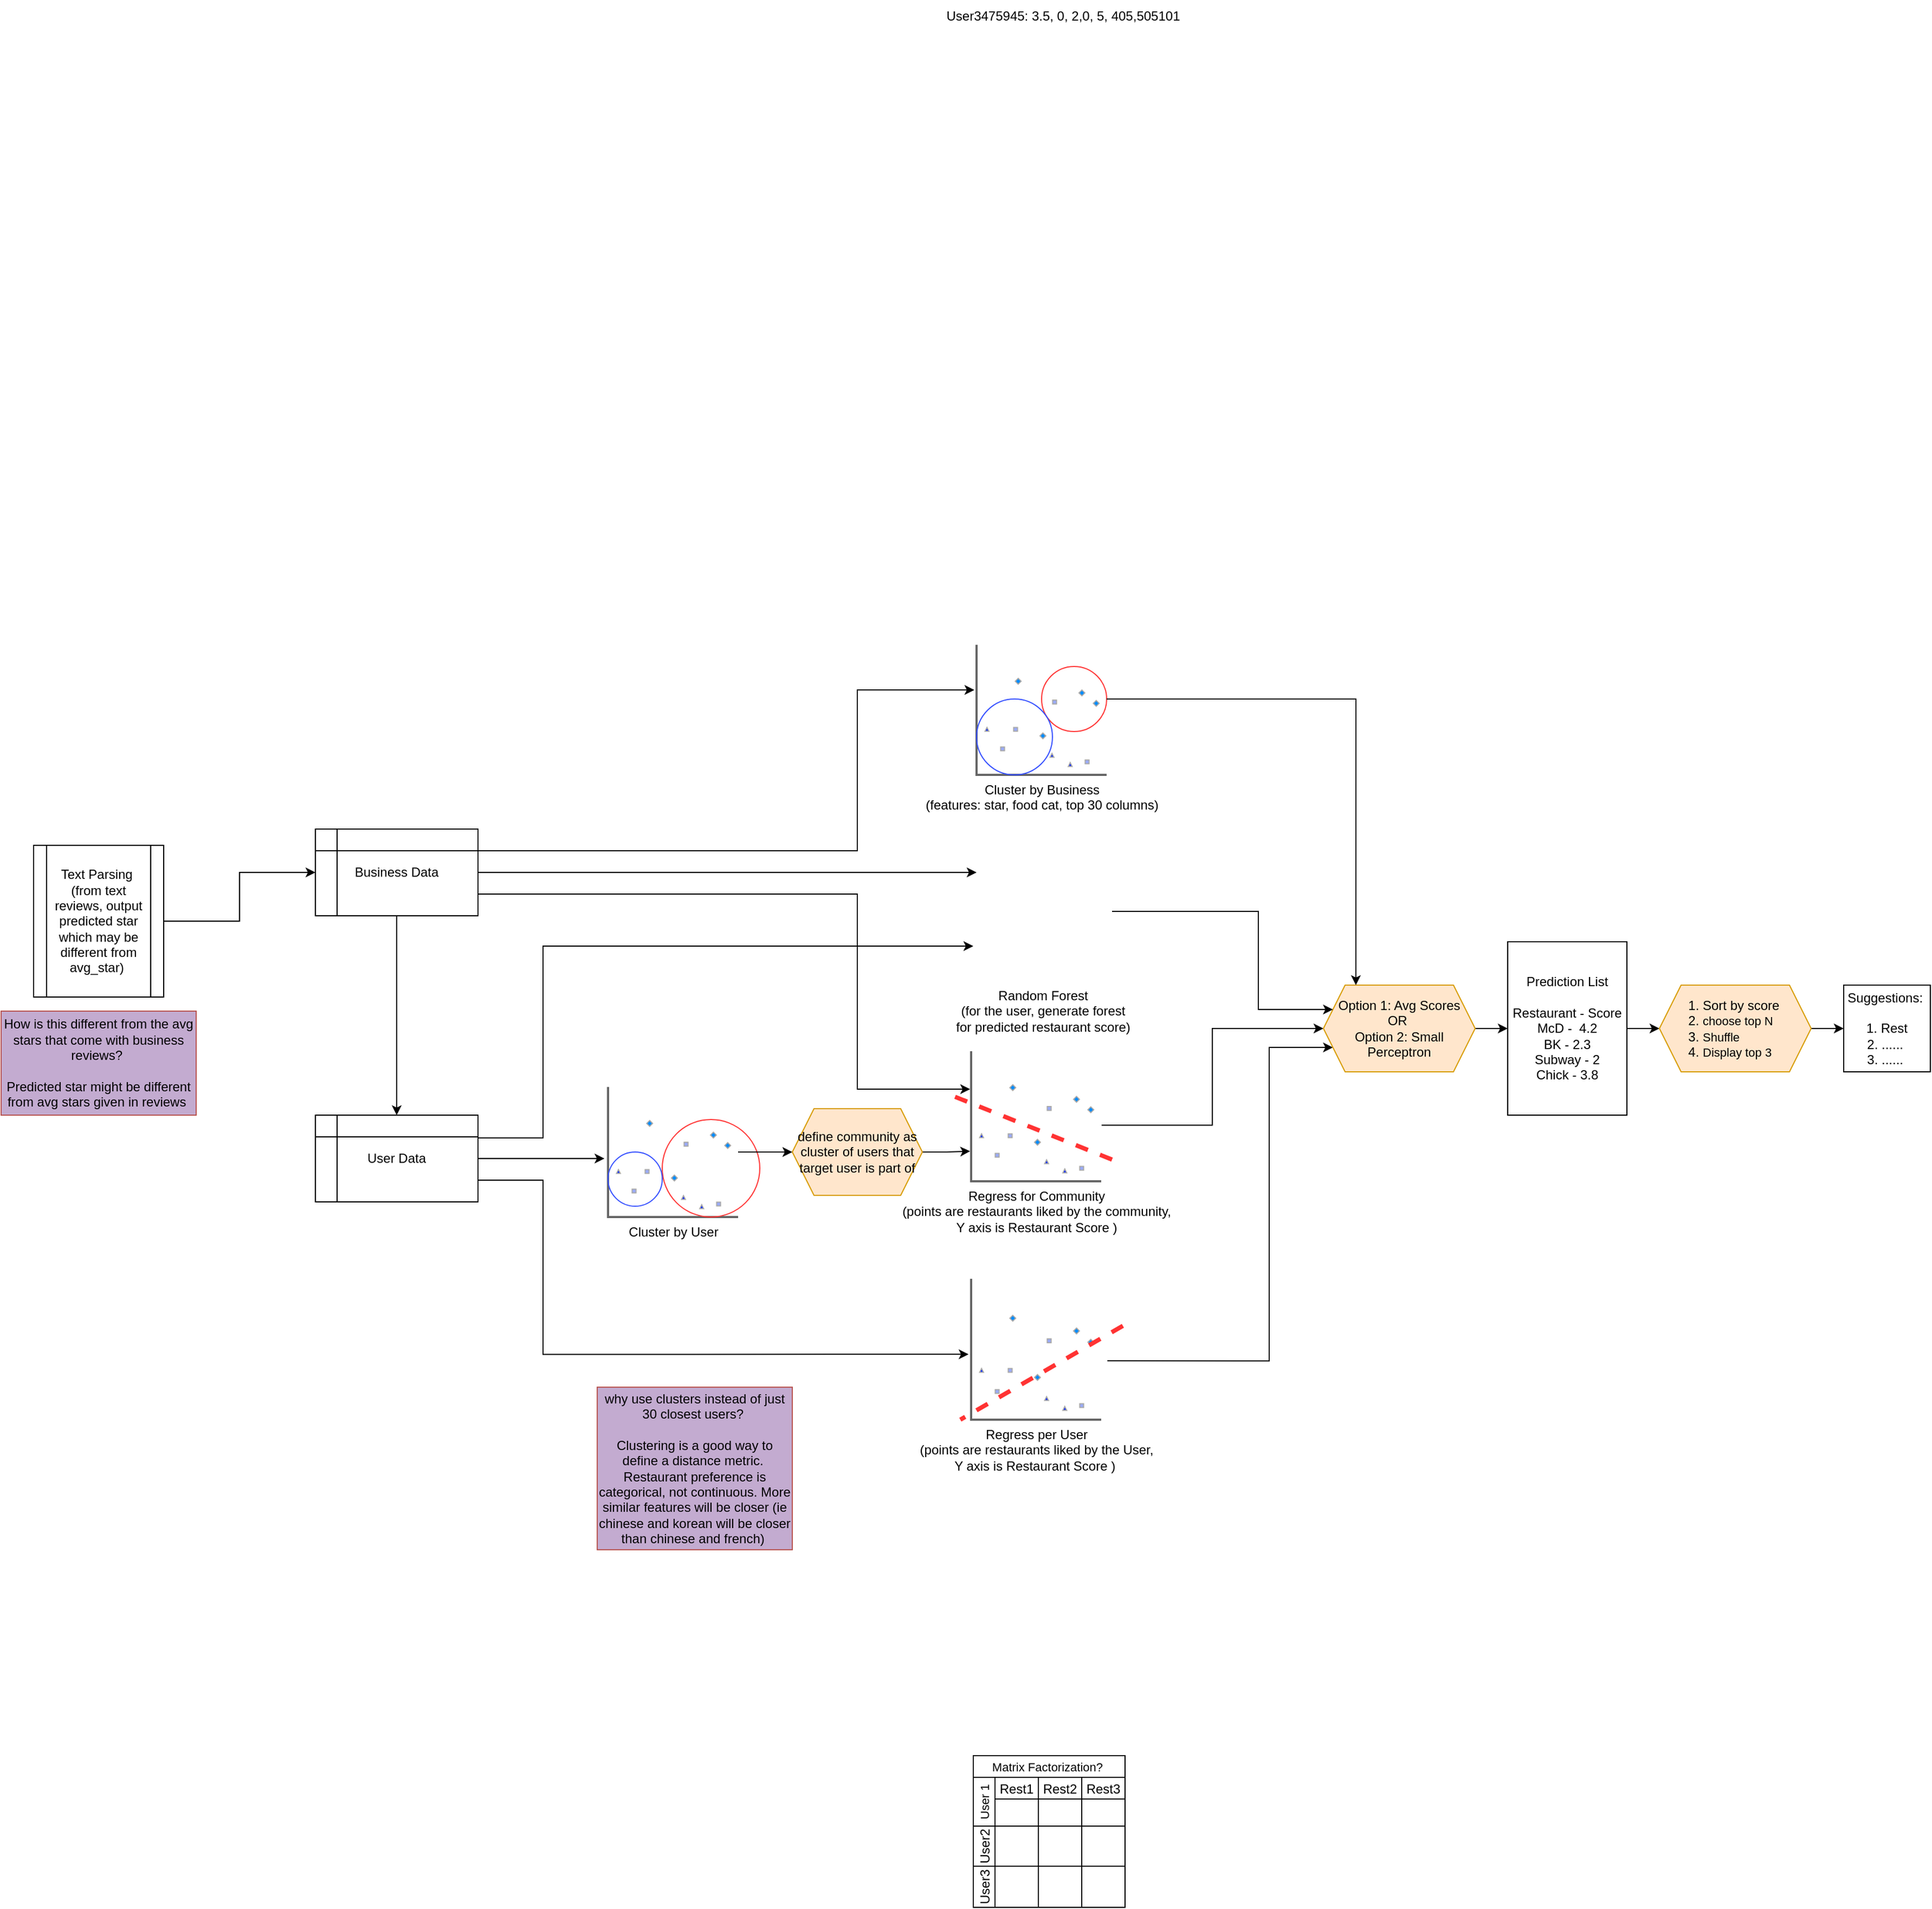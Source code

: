 <mxfile version="21.1.5" type="device">
  <diagram name="Page-1" id="wdUoezKZYHu6HdAWgsHK">
    <mxGraphModel dx="1911" dy="1236" grid="1" gridSize="10" guides="1" tooltips="1" connect="1" arrows="1" fold="1" page="1" pageScale="1" pageWidth="850" pageHeight="1100" math="0" shadow="0">
      <root>
        <mxCell id="0" />
        <mxCell id="1" parent="0" />
        <mxCell id="f1y4kBOESz2LdBI1ydYM-21" value="" style="edgeStyle=orthogonalEdgeStyle;rounded=0;orthogonalLoop=1;jettySize=auto;html=1;" parent="1" source="f1y4kBOESz2LdBI1ydYM-1" target="f1y4kBOESz2LdBI1ydYM-19" edge="1">
          <mxGeometry relative="1" as="geometry" />
        </mxCell>
        <mxCell id="f1y4kBOESz2LdBI1ydYM-1" value="Prediction List&lt;br&gt;&lt;br&gt;Restaurant - Score&lt;br&gt;McD -&amp;nbsp; 4.2&lt;br&gt;BK - 2.3&lt;br&gt;Subway - 2&lt;br&gt;Chick - 3.8" style="rounded=0;whiteSpace=wrap;html=1;" parent="1" vertex="1">
          <mxGeometry x="450" y="79" width="110" height="160" as="geometry" />
        </mxCell>
        <mxCell id="f1y4kBOESz2LdBI1ydYM-15" value="Suggestions:&amp;nbsp;&lt;br&gt;&lt;br&gt;1. Rest&lt;br&gt;2. ......&amp;nbsp;&lt;br&gt;3. ......&amp;nbsp;" style="whiteSpace=wrap;html=1;aspect=fixed;" parent="1" vertex="1">
          <mxGeometry x="760" y="119" width="80" height="80" as="geometry" />
        </mxCell>
        <mxCell id="f1y4kBOESz2LdBI1ydYM-20" value="" style="edgeStyle=orthogonalEdgeStyle;rounded=0;orthogonalLoop=1;jettySize=auto;html=1;" parent="1" source="f1y4kBOESz2LdBI1ydYM-19" target="f1y4kBOESz2LdBI1ydYM-15" edge="1">
          <mxGeometry relative="1" as="geometry" />
        </mxCell>
        <mxCell id="f1y4kBOESz2LdBI1ydYM-19" value="&lt;div style=&quot;&quot;&gt;&lt;ol&gt;&lt;li&gt;Sort by score&lt;/li&gt;&lt;li&gt;&lt;span style=&quot;font-size: 11px;&quot;&gt;choose top N&lt;/span&gt;&lt;/li&gt;&lt;li&gt;&lt;span style=&quot;font-size: 11px;&quot;&gt;Shuffle&amp;nbsp;&lt;/span&gt;&lt;/li&gt;&lt;li&gt;&lt;span style=&quot;font-size: 11px;&quot;&gt;Display top 3&lt;/span&gt;&lt;/li&gt;&lt;/ol&gt;&lt;/div&gt;" style="shape=hexagon;perimeter=hexagonPerimeter2;whiteSpace=wrap;html=1;fixedSize=1;spacing=0;fillColor=#ffe6cc;strokeColor=#d79b00;align=left;" parent="1" vertex="1">
          <mxGeometry x="590" y="119" width="140" height="80" as="geometry" />
        </mxCell>
        <mxCell id="f1y4kBOESz2LdBI1ydYM-23" value="" style="edgeStyle=orthogonalEdgeStyle;rounded=0;orthogonalLoop=1;jettySize=auto;html=1;" parent="1" source="f1y4kBOESz2LdBI1ydYM-22" target="f1y4kBOESz2LdBI1ydYM-1" edge="1">
          <mxGeometry relative="1" as="geometry" />
        </mxCell>
        <mxCell id="28TJQO8hYU9GHri22jQC-22" style="edgeStyle=orthogonalEdgeStyle;rounded=0;orthogonalLoop=1;jettySize=auto;html=1;exitX=0;exitY=0.5;exitDx=0;exitDy=0;entryX=1.003;entryY=0.569;entryDx=0;entryDy=0;entryPerimeter=0;startArrow=classic;startFill=1;endArrow=none;endFill=0;" edge="1" parent="1" source="f1y4kBOESz2LdBI1ydYM-22" target="f1y4kBOESz2LdBI1ydYM-25">
          <mxGeometry relative="1" as="geometry" />
        </mxCell>
        <mxCell id="28TJQO8hYU9GHri22jQC-23" style="edgeStyle=orthogonalEdgeStyle;rounded=0;orthogonalLoop=1;jettySize=auto;html=1;exitX=0;exitY=0.75;exitDx=0;exitDy=0;entryX=1.047;entryY=0.582;entryDx=0;entryDy=0;entryPerimeter=0;startArrow=classic;startFill=1;endArrow=none;endFill=0;" edge="1" parent="1" source="f1y4kBOESz2LdBI1ydYM-22" target="f1y4kBOESz2LdBI1ydYM-24">
          <mxGeometry relative="1" as="geometry">
            <mxPoint x="140" y="380" as="targetPoint" />
            <Array as="points">
              <mxPoint x="230" y="176" />
              <mxPoint x="230" y="466" />
            </Array>
          </mxGeometry>
        </mxCell>
        <mxCell id="f1y4kBOESz2LdBI1ydYM-22" value="&lt;div style=&quot;&quot;&gt;Option 1: Avg Scores&lt;/div&gt;&lt;div style=&quot;&quot;&gt;OR&amp;nbsp;&lt;/div&gt;&lt;div style=&quot;&quot;&gt;Option 2: Small Perceptron&lt;/div&gt;" style="shape=hexagon;perimeter=hexagonPerimeter2;whiteSpace=wrap;html=1;fixedSize=1;spacing=2;fillColor=#ffe6cc;strokeColor=#d79b00;align=center;" parent="1" vertex="1">
          <mxGeometry x="280" y="119" width="140" height="80" as="geometry" />
        </mxCell>
        <mxCell id="28TJQO8hYU9GHri22jQC-20" style="edgeStyle=orthogonalEdgeStyle;rounded=0;orthogonalLoop=1;jettySize=auto;html=1;exitX=1;exitY=0.5;exitDx=0;exitDy=0;entryX=0;entryY=0.25;entryDx=0;entryDy=0;" edge="1" parent="1" source="f1y4kBOESz2LdBI1ydYM-29" target="f1y4kBOESz2LdBI1ydYM-22">
          <mxGeometry relative="1" as="geometry">
            <Array as="points">
              <mxPoint x="220" y="51" />
              <mxPoint x="220" y="142" />
            </Array>
          </mxGeometry>
        </mxCell>
        <mxCell id="f1y4kBOESz2LdBI1ydYM-29" value="Random Forest&lt;br&gt;(for the user, generate forest&lt;br&gt;&amp;nbsp;for predicted restaurant score)&amp;nbsp;" style="shape=image;html=1;verticalAlign=top;verticalLabelPosition=bottom;labelBackgroundColor=#ffffff;imageAspect=0;aspect=fixed;image=https://cdn0.iconfinder.com/data/icons/analytic-investment-and-balanced-scorecard/512/42_Alpine_Arctic_Canada_Pine_Trees_Scandinavia-128.png" parent="1" vertex="1">
          <mxGeometry x="-43" y="-13" width="128" height="128" as="geometry" />
        </mxCell>
        <mxCell id="f1y4kBOESz2LdBI1ydYM-36" value="" style="group" parent="1" vertex="1" connectable="0">
          <mxGeometry x="-40" y="-195" width="120" height="120" as="geometry" />
        </mxCell>
        <mxCell id="f1y4kBOESz2LdBI1ydYM-26" value="Cluster by Business &lt;br&gt;(features: star, food cat, top 30 columns)" style="verticalLabelPosition=bottom;shadow=0;dashed=0;align=center;html=1;verticalAlign=top;strokeWidth=1;shape=mxgraph.mockup.graphics.plotChart;strokeColor=none;strokeColor2=#aaaaaa;strokeColor3=#666666;fillColor2=#99aaff,#0022ff,#008cff;" parent="f1y4kBOESz2LdBI1ydYM-36" vertex="1">
          <mxGeometry width="120" height="120" as="geometry" />
        </mxCell>
        <mxCell id="f1y4kBOESz2LdBI1ydYM-32" value="" style="ellipse;whiteSpace=wrap;html=1;aspect=fixed;fillColor=none;strokeColor=#FF3333;" parent="f1y4kBOESz2LdBI1ydYM-36" vertex="1">
          <mxGeometry x="60" y="20" width="60" height="60" as="geometry" />
        </mxCell>
        <mxCell id="f1y4kBOESz2LdBI1ydYM-33" value="" style="ellipse;whiteSpace=wrap;html=1;aspect=fixed;fillColor=none;strokeColor=#334EFF;" parent="f1y4kBOESz2LdBI1ydYM-36" vertex="1">
          <mxGeometry y="50" width="70" height="70" as="geometry" />
        </mxCell>
        <mxCell id="f1y4kBOESz2LdBI1ydYM-37" value="" style="group" parent="1" vertex="1" connectable="0">
          <mxGeometry x="-380" y="213" width="140" height="120" as="geometry" />
        </mxCell>
        <mxCell id="f1y4kBOESz2LdBI1ydYM-27" value="Cluster by User" style="verticalLabelPosition=bottom;shadow=0;dashed=0;align=center;html=1;verticalAlign=top;strokeWidth=1;shape=mxgraph.mockup.graphics.plotChart;strokeColor=none;strokeColor2=#aaaaaa;strokeColor3=#666666;fillColor2=#99aaff,#0022ff,#008cff;" parent="f1y4kBOESz2LdBI1ydYM-37" vertex="1">
          <mxGeometry width="120" height="120" as="geometry" />
        </mxCell>
        <mxCell id="f1y4kBOESz2LdBI1ydYM-34" value="" style="ellipse;whiteSpace=wrap;html=1;aspect=fixed;fillColor=none;strokeColor=#FF3333;" parent="f1y4kBOESz2LdBI1ydYM-37" vertex="1">
          <mxGeometry x="50" y="30" width="90" height="90" as="geometry" />
        </mxCell>
        <mxCell id="f1y4kBOESz2LdBI1ydYM-35" value="" style="ellipse;whiteSpace=wrap;html=1;aspect=fixed;fillColor=none;strokeColor=#334EFF;" parent="f1y4kBOESz2LdBI1ydYM-37" vertex="1">
          <mxGeometry y="60" width="50" height="50" as="geometry" />
        </mxCell>
        <mxCell id="f1y4kBOESz2LdBI1ydYM-38" value="" style="group" parent="1" vertex="1" connectable="0">
          <mxGeometry x="-65" y="180" width="150" height="120" as="geometry" />
        </mxCell>
        <mxCell id="f1y4kBOESz2LdBI1ydYM-25" value="Regress for Community&lt;br&gt;(points are restaurants liked by the community,&lt;br style=&quot;border-color: var(--border-color);&quot;&gt;Y axis is Restaurant Score )" style="verticalLabelPosition=bottom;shadow=0;dashed=0;align=center;html=1;verticalAlign=top;strokeWidth=1;shape=mxgraph.mockup.graphics.plotChart;strokeColor=none;strokeColor2=#aaaaaa;strokeColor3=#666666;fillColor2=#99aaff,#0022ff,#008cff;" parent="f1y4kBOESz2LdBI1ydYM-38" vertex="1">
          <mxGeometry x="20" width="120" height="120" as="geometry" />
        </mxCell>
        <mxCell id="f1y4kBOESz2LdBI1ydYM-31" value="" style="endArrow=none;dashed=1;html=1;rounded=0;fillColor=#ffe6cc;strokeColor=#FF3333;strokeWidth=4;" parent="f1y4kBOESz2LdBI1ydYM-38" edge="1">
          <mxGeometry width="50" height="50" relative="1" as="geometry">
            <mxPoint x="150" y="100" as="sourcePoint" />
            <mxPoint y="40" as="targetPoint" />
          </mxGeometry>
        </mxCell>
        <mxCell id="f1y4kBOESz2LdBI1ydYM-39" value="" style="group" parent="1" vertex="1" connectable="0">
          <mxGeometry x="-65" y="390" width="160" height="130" as="geometry" />
        </mxCell>
        <mxCell id="f1y4kBOESz2LdBI1ydYM-24" value="Regress per&amp;nbsp;User&lt;br&gt;(points are restaurants liked by the User, &lt;br&gt;Y axis is Restaurant Score )&amp;nbsp;" style="verticalLabelPosition=bottom;shadow=0;dashed=0;align=center;html=1;verticalAlign=top;strokeWidth=1;shape=mxgraph.mockup.graphics.plotChart;strokeColor=none;strokeColor2=#aaaaaa;strokeColor3=#666666;fillColor2=#99aaff,#0022ff,#008cff;" parent="f1y4kBOESz2LdBI1ydYM-39" vertex="1">
          <mxGeometry x="20" width="120" height="130" as="geometry" />
        </mxCell>
        <mxCell id="f1y4kBOESz2LdBI1ydYM-30" value="" style="endArrow=none;dashed=1;html=1;rounded=0;fillColor=#ffe6cc;strokeColor=#FF3333;strokeWidth=4;" parent="f1y4kBOESz2LdBI1ydYM-39" edge="1">
          <mxGeometry width="50" height="50" relative="1" as="geometry">
            <mxPoint x="160" y="43.333" as="sourcePoint" />
            <mxPoint x="10" y="130" as="targetPoint" />
          </mxGeometry>
        </mxCell>
        <mxCell id="f1y4kBOESz2LdBI1ydYM-49" value="" style="edgeStyle=orthogonalEdgeStyle;rounded=0;orthogonalLoop=1;jettySize=auto;html=1;entryX=-0.008;entryY=0.769;entryDx=0;entryDy=0;entryPerimeter=0;" parent="1" source="f1y4kBOESz2LdBI1ydYM-40" target="f1y4kBOESz2LdBI1ydYM-25" edge="1">
          <mxGeometry relative="1" as="geometry" />
        </mxCell>
        <mxCell id="f1y4kBOESz2LdBI1ydYM-40" value="&lt;div style=&quot;&quot;&gt;define community as cluster of users that target user is part of&lt;/div&gt;" style="shape=hexagon;perimeter=hexagonPerimeter2;whiteSpace=wrap;html=1;fixedSize=1;spacing=2;fillColor=#ffe6cc;strokeColor=#d79b00;align=center;" parent="1" vertex="1">
          <mxGeometry x="-210" y="233" width="120" height="80" as="geometry" />
        </mxCell>
        <mxCell id="f1y4kBOESz2LdBI1ydYM-41" style="edgeStyle=orthogonalEdgeStyle;rounded=0;orthogonalLoop=1;jettySize=auto;html=1;entryX=0;entryY=0.5;entryDx=0;entryDy=0;" parent="1" source="f1y4kBOESz2LdBI1ydYM-27" target="f1y4kBOESz2LdBI1ydYM-40" edge="1">
          <mxGeometry relative="1" as="geometry" />
        </mxCell>
        <mxCell id="f1y4kBOESz2LdBI1ydYM-47" style="edgeStyle=orthogonalEdgeStyle;rounded=0;orthogonalLoop=1;jettySize=auto;html=1;exitX=1;exitY=0.25;exitDx=0;exitDy=0;entryX=-0.017;entryY=0.347;entryDx=0;entryDy=0;entryPerimeter=0;" parent="1" source="f1y4kBOESz2LdBI1ydYM-44" target="f1y4kBOESz2LdBI1ydYM-26" edge="1">
          <mxGeometry relative="1" as="geometry">
            <Array as="points">
              <mxPoint x="-150" y="-5" />
              <mxPoint x="-150" y="-153" />
            </Array>
          </mxGeometry>
        </mxCell>
        <mxCell id="f1y4kBOESz2LdBI1ydYM-48" style="edgeStyle=orthogonalEdgeStyle;rounded=0;orthogonalLoop=1;jettySize=auto;html=1;exitX=1;exitY=0.75;exitDx=0;exitDy=0;entryX=-0.008;entryY=0.292;entryDx=0;entryDy=0;entryPerimeter=0;" parent="1" source="f1y4kBOESz2LdBI1ydYM-44" target="f1y4kBOESz2LdBI1ydYM-25" edge="1">
          <mxGeometry relative="1" as="geometry">
            <Array as="points">
              <mxPoint x="-150" y="35" />
              <mxPoint x="-150" y="215" />
            </Array>
            <mxPoint x="-500" y="180" as="sourcePoint" />
          </mxGeometry>
        </mxCell>
        <mxCell id="28TJQO8hYU9GHri22jQC-4" style="edgeStyle=orthogonalEdgeStyle;rounded=0;orthogonalLoop=1;jettySize=auto;html=1;exitX=1;exitY=0.5;exitDx=0;exitDy=0;" edge="1" parent="1" source="f1y4kBOESz2LdBI1ydYM-44">
          <mxGeometry relative="1" as="geometry">
            <mxPoint x="-40" y="15" as="targetPoint" />
            <Array as="points">
              <mxPoint x="-43" y="15" />
            </Array>
          </mxGeometry>
        </mxCell>
        <mxCell id="28TJQO8hYU9GHri22jQC-25" style="edgeStyle=orthogonalEdgeStyle;rounded=0;orthogonalLoop=1;jettySize=auto;html=1;exitX=0.5;exitY=1;exitDx=0;exitDy=0;" edge="1" parent="1" source="f1y4kBOESz2LdBI1ydYM-44" target="f1y4kBOESz2LdBI1ydYM-45">
          <mxGeometry relative="1" as="geometry" />
        </mxCell>
        <mxCell id="f1y4kBOESz2LdBI1ydYM-44" value="Business Data" style="shape=internalStorage;whiteSpace=wrap;html=1;backgroundOutline=1;" parent="1" vertex="1">
          <mxGeometry x="-650" y="-25" width="150" height="80" as="geometry" />
        </mxCell>
        <mxCell id="f1y4kBOESz2LdBI1ydYM-50" style="edgeStyle=orthogonalEdgeStyle;rounded=0;orthogonalLoop=1;jettySize=auto;html=1;exitX=1;exitY=0.5;exitDx=0;exitDy=0;entryX=-0.028;entryY=0.55;entryDx=0;entryDy=0;entryPerimeter=0;" parent="1" source="f1y4kBOESz2LdBI1ydYM-45" target="f1y4kBOESz2LdBI1ydYM-27" edge="1">
          <mxGeometry relative="1" as="geometry">
            <Array as="points">
              <mxPoint x="-410" y="279" />
              <mxPoint x="-410" y="279" />
            </Array>
          </mxGeometry>
        </mxCell>
        <mxCell id="f1y4kBOESz2LdBI1ydYM-51" style="edgeStyle=orthogonalEdgeStyle;rounded=0;orthogonalLoop=1;jettySize=auto;html=1;exitX=1;exitY=0.75;exitDx=0;exitDy=0;entryX=-0.02;entryY=0.536;entryDx=0;entryDy=0;entryPerimeter=0;" parent="1" source="f1y4kBOESz2LdBI1ydYM-45" target="f1y4kBOESz2LdBI1ydYM-24" edge="1">
          <mxGeometry relative="1" as="geometry">
            <Array as="points">
              <mxPoint x="-440" y="299" />
              <mxPoint x="-440" y="460" />
            </Array>
          </mxGeometry>
        </mxCell>
        <mxCell id="28TJQO8hYU9GHri22jQC-6" style="edgeStyle=orthogonalEdgeStyle;rounded=0;orthogonalLoop=1;jettySize=auto;html=1;exitX=1;exitY=0.25;exitDx=0;exitDy=0;entryX=0;entryY=0.75;entryDx=0;entryDy=0;" edge="1" parent="1" source="f1y4kBOESz2LdBI1ydYM-45" target="f1y4kBOESz2LdBI1ydYM-29">
          <mxGeometry relative="1" as="geometry">
            <Array as="points">
              <mxPoint x="-440" y="260" />
              <mxPoint x="-440" y="83" />
            </Array>
          </mxGeometry>
        </mxCell>
        <mxCell id="f1y4kBOESz2LdBI1ydYM-45" value="User Data" style="shape=internalStorage;whiteSpace=wrap;html=1;backgroundOutline=1;" parent="1" vertex="1">
          <mxGeometry x="-650" y="239" width="150" height="80" as="geometry" />
        </mxCell>
        <mxCell id="28TJQO8hYU9GHri22jQC-24" style="edgeStyle=orthogonalEdgeStyle;rounded=0;orthogonalLoop=1;jettySize=auto;html=1;exitX=1;exitY=0.5;exitDx=0;exitDy=0;entryX=0;entryY=0.5;entryDx=0;entryDy=0;" edge="1" parent="1" source="f1y4kBOESz2LdBI1ydYM-46" target="f1y4kBOESz2LdBI1ydYM-44">
          <mxGeometry relative="1" as="geometry" />
        </mxCell>
        <mxCell id="f1y4kBOESz2LdBI1ydYM-46" value="Text Parsing&amp;nbsp;&lt;br&gt;(from text reviews, output predicted star which may be different from avg_star)&amp;nbsp;" style="shape=process;whiteSpace=wrap;html=1;backgroundOutline=1;" parent="1" vertex="1">
          <mxGeometry x="-910" y="-10" width="120" height="140" as="geometry" />
        </mxCell>
        <mxCell id="cblIQ2DXkzhWO1t6EQwc-1" value="why use clusters instead of just 30 closest users?&amp;nbsp;&lt;br&gt;&lt;br&gt;Clustering is a good way to define a distance metric.&amp;nbsp;&lt;br&gt;Restaurant preference is categorical, not continuous. More similar features will be closer (ie chinese and korean will be closer than chinese and french)&amp;nbsp;" style="text;html=1;strokeColor=#b85450;fillColor=#C3ABD0;align=center;verticalAlign=middle;whiteSpace=wrap;rounded=0;" parent="1" vertex="1">
          <mxGeometry x="-390" y="490" width="180" height="150" as="geometry" />
        </mxCell>
        <mxCell id="28TJQO8hYU9GHri22jQC-7" value="Matrix Factorization? " style="shape=table;childLayout=tableLayout;startSize=20;collapsible=0;recursiveResize=0;expand=0;fontSize=11;" vertex="1" parent="1">
          <mxGeometry x="-43" y="830" width="140" height="140" as="geometry" />
        </mxCell>
        <mxCell id="28TJQO8hYU9GHri22jQC-8" value="User 1" style="shape=tableRow;horizontal=0;swimlaneHead=0;swimlaneBody=0;top=0;left=0;strokeColor=inherit;bottom=0;right=0;dropTarget=0;fontStyle=0;fillColor=none;points=[[0,0.5],[1,0.5]];portConstraint=eastwest;startSize=20;collapsible=0;recursiveResize=0;expand=0;fontSize=11;" vertex="1" parent="28TJQO8hYU9GHri22jQC-7">
          <mxGeometry y="20" width="140" height="45" as="geometry" />
        </mxCell>
        <mxCell id="28TJQO8hYU9GHri22jQC-9" value="Rest1" style="swimlane;swimlaneHead=0;swimlaneBody=0;fontStyle=0;strokeColor=inherit;connectable=0;fillColor=none;startSize=20;collapsible=0;recursiveResize=0;expand=0;fontSize=12;" vertex="1" parent="28TJQO8hYU9GHri22jQC-8">
          <mxGeometry x="20" width="40" height="45" as="geometry">
            <mxRectangle width="40" height="45" as="alternateBounds" />
          </mxGeometry>
        </mxCell>
        <mxCell id="28TJQO8hYU9GHri22jQC-10" value="Rest2" style="swimlane;swimlaneHead=0;swimlaneBody=0;fontStyle=0;strokeColor=inherit;connectable=0;fillColor=none;startSize=20;collapsible=0;recursiveResize=0;expand=0;fontSize=12;" vertex="1" parent="28TJQO8hYU9GHri22jQC-8">
          <mxGeometry x="60" width="40" height="45" as="geometry">
            <mxRectangle width="40" height="45" as="alternateBounds" />
          </mxGeometry>
        </mxCell>
        <mxCell id="28TJQO8hYU9GHri22jQC-11" value="Rest3" style="swimlane;swimlaneHead=0;swimlaneBody=0;fontStyle=0;strokeColor=inherit;connectable=0;fillColor=none;startSize=20;collapsible=0;recursiveResize=0;expand=0;fontSize=12;" vertex="1" parent="28TJQO8hYU9GHri22jQC-8">
          <mxGeometry x="100" width="40" height="45" as="geometry">
            <mxRectangle width="40" height="45" as="alternateBounds" />
          </mxGeometry>
        </mxCell>
        <mxCell id="28TJQO8hYU9GHri22jQC-12" value="User2" style="shape=tableRow;horizontal=0;swimlaneHead=0;swimlaneBody=0;top=0;left=0;strokeColor=inherit;bottom=0;right=0;dropTarget=0;fontStyle=0;fillColor=none;points=[[0,0.5],[1,0.5]];portConstraint=eastwest;startSize=20;collapsible=0;recursiveResize=0;expand=0;fontSize=12;" vertex="1" parent="28TJQO8hYU9GHri22jQC-7">
          <mxGeometry y="65" width="140" height="37" as="geometry" />
        </mxCell>
        <mxCell id="28TJQO8hYU9GHri22jQC-13" value="" style="swimlane;swimlaneHead=0;swimlaneBody=0;fontStyle=0;connectable=0;strokeColor=inherit;fillColor=none;startSize=0;collapsible=0;recursiveResize=0;expand=0;fontSize=16;" vertex="1" parent="28TJQO8hYU9GHri22jQC-12">
          <mxGeometry x="20" width="40" height="37" as="geometry">
            <mxRectangle width="40" height="37" as="alternateBounds" />
          </mxGeometry>
        </mxCell>
        <mxCell id="28TJQO8hYU9GHri22jQC-14" value="" style="swimlane;swimlaneHead=0;swimlaneBody=0;fontStyle=0;connectable=0;strokeColor=inherit;fillColor=none;startSize=0;collapsible=0;recursiveResize=0;expand=0;fontSize=16;" vertex="1" parent="28TJQO8hYU9GHri22jQC-12">
          <mxGeometry x="60" width="40" height="37" as="geometry">
            <mxRectangle width="40" height="37" as="alternateBounds" />
          </mxGeometry>
        </mxCell>
        <mxCell id="28TJQO8hYU9GHri22jQC-15" value="" style="swimlane;swimlaneHead=0;swimlaneBody=0;fontStyle=0;connectable=0;strokeColor=inherit;fillColor=none;startSize=0;collapsible=0;recursiveResize=0;expand=0;fontSize=16;" vertex="1" parent="28TJQO8hYU9GHri22jQC-12">
          <mxGeometry x="100" width="40" height="37" as="geometry">
            <mxRectangle width="40" height="37" as="alternateBounds" />
          </mxGeometry>
        </mxCell>
        <mxCell id="28TJQO8hYU9GHri22jQC-16" value="User3" style="shape=tableRow;horizontal=0;swimlaneHead=0;swimlaneBody=0;top=0;left=0;strokeColor=inherit;bottom=0;right=0;dropTarget=0;fontStyle=0;fillColor=none;points=[[0,0.5],[1,0.5]];portConstraint=eastwest;startSize=20;collapsible=0;recursiveResize=0;expand=0;fontSize=12;" vertex="1" parent="28TJQO8hYU9GHri22jQC-7">
          <mxGeometry y="102" width="140" height="38" as="geometry" />
        </mxCell>
        <mxCell id="28TJQO8hYU9GHri22jQC-17" value="" style="swimlane;swimlaneHead=0;swimlaneBody=0;fontStyle=0;connectable=0;strokeColor=inherit;fillColor=none;startSize=0;collapsible=0;recursiveResize=0;expand=0;fontSize=16;" vertex="1" parent="28TJQO8hYU9GHri22jQC-16">
          <mxGeometry x="20" width="40" height="38" as="geometry">
            <mxRectangle width="40" height="38" as="alternateBounds" />
          </mxGeometry>
        </mxCell>
        <mxCell id="28TJQO8hYU9GHri22jQC-18" value="" style="swimlane;swimlaneHead=0;swimlaneBody=0;fontStyle=0;connectable=0;strokeColor=inherit;fillColor=none;startSize=0;collapsible=0;recursiveResize=0;expand=0;fontSize=16;" vertex="1" parent="28TJQO8hYU9GHri22jQC-16">
          <mxGeometry x="60" width="40" height="38" as="geometry">
            <mxRectangle width="40" height="38" as="alternateBounds" />
          </mxGeometry>
        </mxCell>
        <mxCell id="28TJQO8hYU9GHri22jQC-19" value="" style="swimlane;swimlaneHead=0;swimlaneBody=0;fontStyle=0;connectable=0;strokeColor=inherit;fillColor=none;startSize=0;collapsible=0;recursiveResize=0;expand=0;fontSize=9;" vertex="1" parent="28TJQO8hYU9GHri22jQC-16">
          <mxGeometry x="100" width="40" height="38" as="geometry">
            <mxRectangle width="40" height="38" as="alternateBounds" />
          </mxGeometry>
        </mxCell>
        <mxCell id="28TJQO8hYU9GHri22jQC-21" style="edgeStyle=orthogonalEdgeStyle;rounded=0;orthogonalLoop=1;jettySize=auto;html=1;exitX=1;exitY=0.5;exitDx=0;exitDy=0;entryX=0.214;entryY=0;entryDx=0;entryDy=0;entryPerimeter=0;" edge="1" parent="1" source="f1y4kBOESz2LdBI1ydYM-32" target="f1y4kBOESz2LdBI1ydYM-22">
          <mxGeometry relative="1" as="geometry" />
        </mxCell>
        <mxCell id="28TJQO8hYU9GHri22jQC-26" value="How is this different from the avg stars that come with business reviews?&amp;nbsp;&lt;br&gt;&lt;br&gt;Predicted star might be different from avg stars given in reviews&amp;nbsp;" style="text;html=1;strokeColor=#b85450;fillColor=#C3ABD0;align=center;verticalAlign=middle;whiteSpace=wrap;rounded=0;" vertex="1" parent="1">
          <mxGeometry x="-940" y="143" width="180" height="96" as="geometry" />
        </mxCell>
        <mxCell id="28TJQO8hYU9GHri22jQC-48" value="User3475945: 3.5, 0, 2,0, 5, 405,505101" style="text;html=1;strokeColor=none;fillColor=none;align=center;verticalAlign=middle;whiteSpace=wrap;rounded=0;" vertex="1" parent="1">
          <mxGeometry x="-100" y="-790" width="280" height="30" as="geometry" />
        </mxCell>
      </root>
    </mxGraphModel>
  </diagram>
</mxfile>
